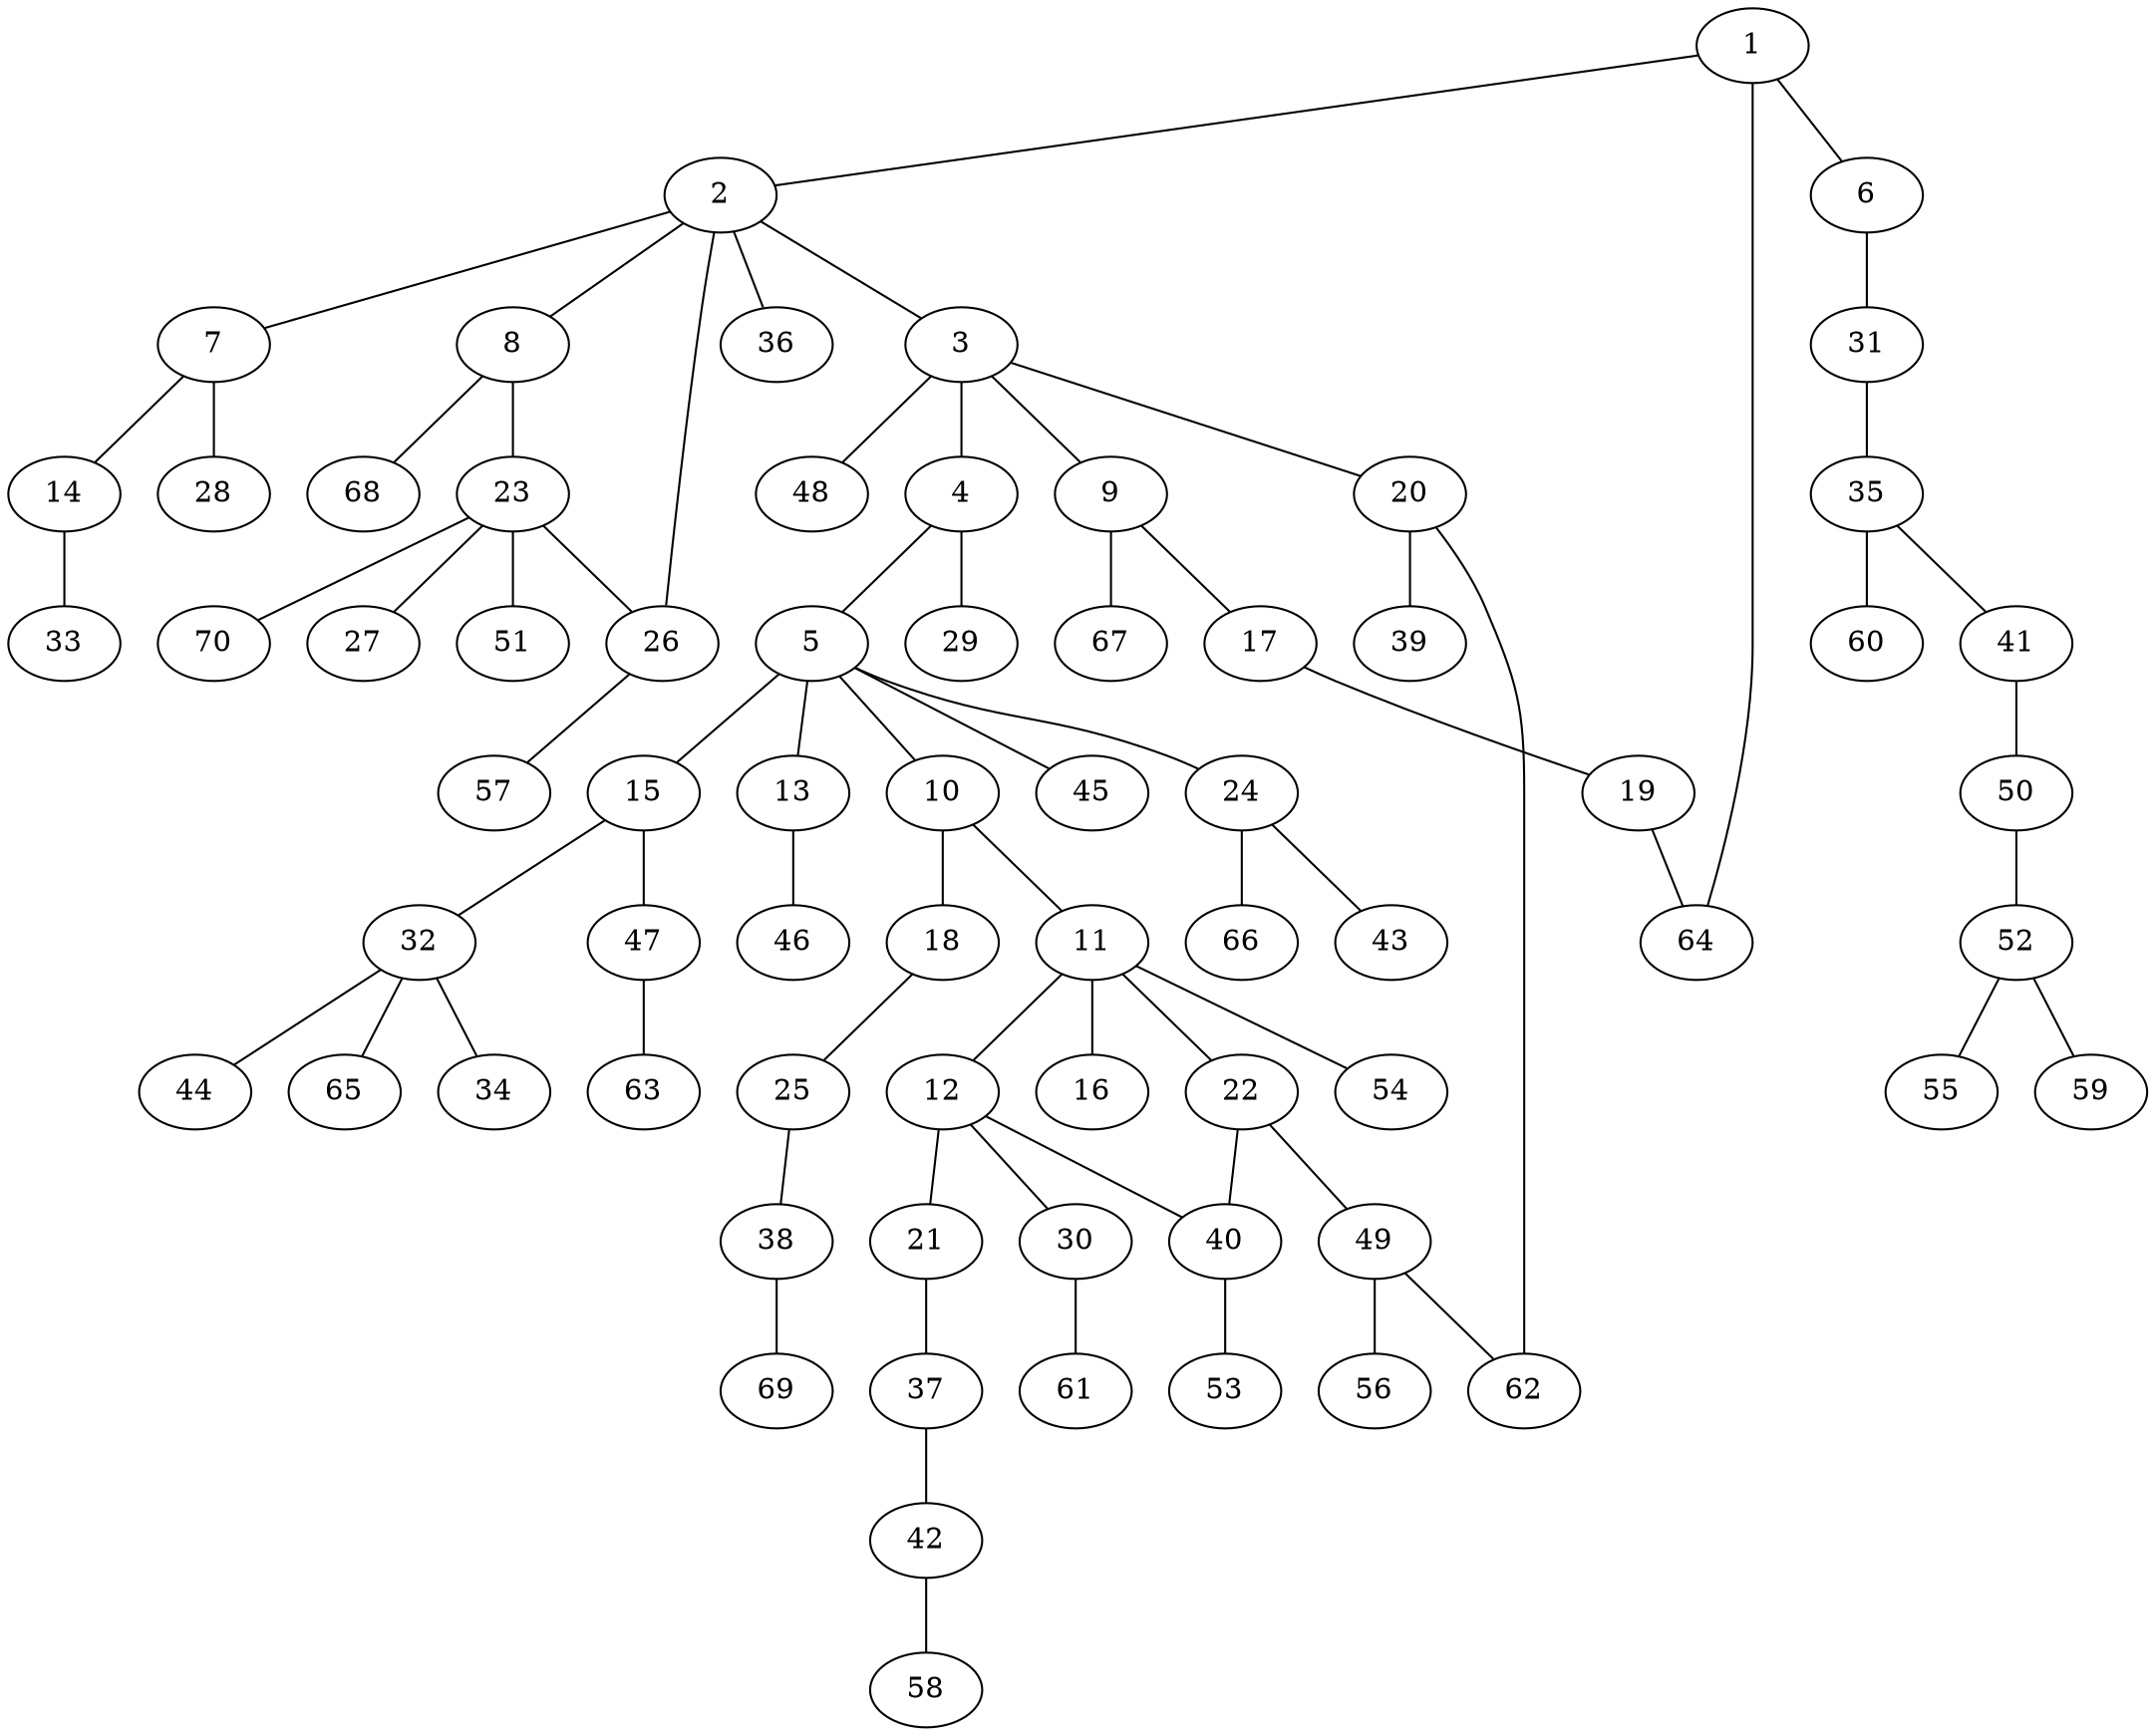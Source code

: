 graph graphname {1--2
1--6
1--64
2--3
2--7
2--8
2--26
2--36
3--4
3--9
3--20
3--48
4--5
4--29
5--10
5--13
5--15
5--24
5--45
6--31
7--14
7--28
8--23
8--68
9--17
9--67
10--11
10--18
11--12
11--16
11--22
11--54
12--21
12--30
12--40
13--46
14--33
15--32
15--47
17--19
18--25
19--64
20--39
20--62
21--37
22--40
22--49
23--26
23--27
23--51
23--70
24--43
24--66
25--38
26--57
30--61
31--35
32--34
32--44
32--65
35--41
35--60
37--42
38--69
40--53
41--50
42--58
47--63
49--56
49--62
50--52
52--55
52--59
}